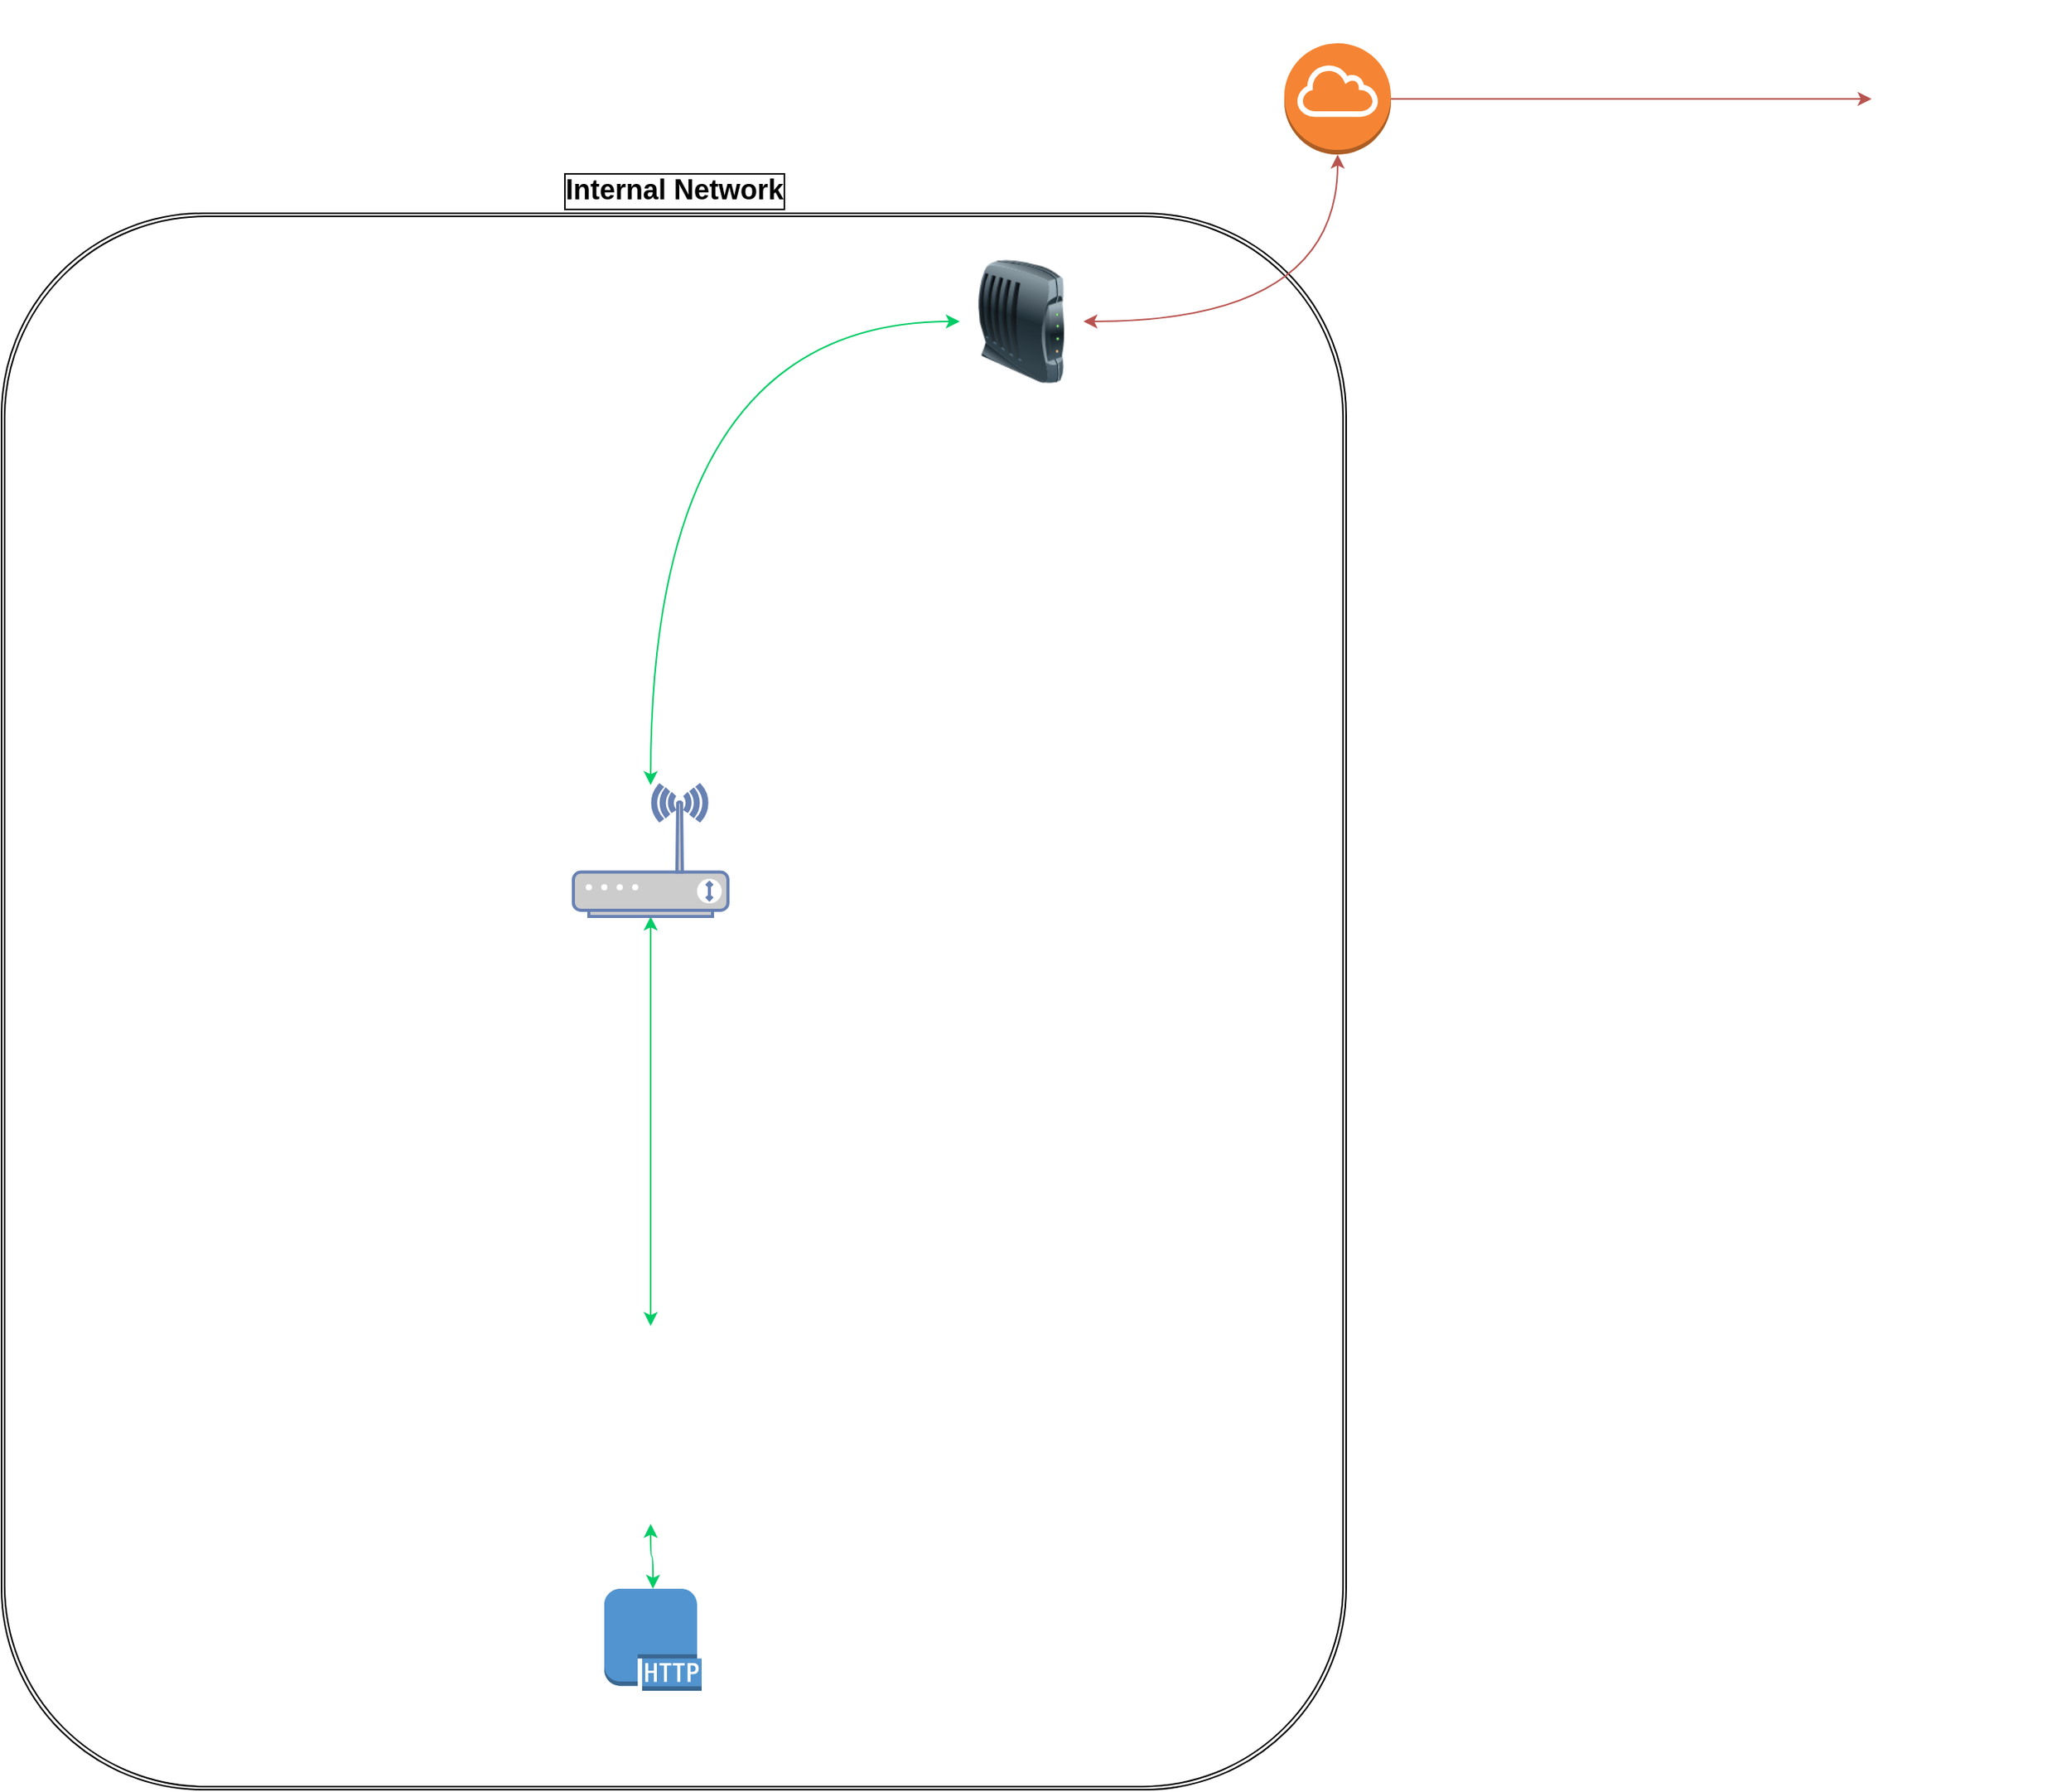 <mxfile version="18.0.4" type="github"><diagram id="pVQxytGTDayc2jEEc_CP" name="페이지-1"><mxGraphModel dx="2300" dy="1267" grid="1" gridSize="10" guides="1" tooltips="1" connect="1" arrows="1" fold="1" page="1" pageScale="1" pageWidth="1654" pageHeight="1169" math="0" shadow="0"><root><mxCell id="0"/><mxCell id="1" parent="0"/><mxCell id="DquklN-0w3ACO9VQhsgp-13" value="Internal Network" style="shape=ext;double=1;rounded=1;gradientDirection=radial;shadow=0;glass=0;sketch=0;fillColor=none;verticalAlign=bottom;fontSize=18;fontStyle=1;horizontal=1;labelPosition=center;verticalLabelPosition=top;align=center;labelBackgroundColor=none;labelBorderColor=default;html=1;spacingTop=0;" vertex="1" parent="1"><mxGeometry x="60" y="170" width="870" height="1020" as="geometry"/></mxCell><mxCell id="DquklN-0w3ACO9VQhsgp-12" style="edgeStyle=orthogonalEdgeStyle;rounded=0;orthogonalLoop=1;jettySize=auto;html=1;curved=1;startArrow=classic;startFill=1;strokeColor=#00CC66;" edge="1" parent="1" source="DquklN-0w3ACO9VQhsgp-1" target="DquklN-0w3ACO9VQhsgp-11"><mxGeometry relative="1" as="geometry"/></mxCell><mxCell id="DquklN-0w3ACO9VQhsgp-1" value="" style="fontColor=#0066CC;verticalAlign=top;verticalLabelPosition=bottom;labelPosition=center;align=center;html=1;outlineConnect=0;fillColor=#CCCCCC;strokeColor=#6881B3;gradientColor=none;gradientDirection=north;strokeWidth=2;shape=mxgraph.networks.wireless_modem;" vertex="1" parent="1"><mxGeometry x="430" y="540" width="100" height="85" as="geometry"/></mxCell><mxCell id="DquklN-0w3ACO9VQhsgp-7" style="edgeStyle=orthogonalEdgeStyle;rounded=0;orthogonalLoop=1;jettySize=auto;html=1;elbow=vertical;fillColor=#f8cecc;strokeColor=#b85450;curved=1;startArrow=classic;startFill=1;" edge="1" parent="1" source="DquklN-0w3ACO9VQhsgp-5" target="DquklN-0w3ACO9VQhsgp-6"><mxGeometry relative="1" as="geometry"/></mxCell><mxCell id="DquklN-0w3ACO9VQhsgp-8" value="" style="edgeStyle=orthogonalEdgeStyle;rounded=0;orthogonalLoop=1;jettySize=auto;html=1;curved=1;startArrow=classic;startFill=1;strokeColor=#00CC66;" edge="1" parent="1" source="DquklN-0w3ACO9VQhsgp-5" target="DquklN-0w3ACO9VQhsgp-1"><mxGeometry relative="1" as="geometry"/></mxCell><mxCell id="DquklN-0w3ACO9VQhsgp-5" value="" style="image;html=1;image=img/lib/clip_art/networking/Modem_128x128.png" vertex="1" parent="1"><mxGeometry x="680" y="200" width="80" height="80" as="geometry"/></mxCell><mxCell id="DquklN-0w3ACO9VQhsgp-16" style="edgeStyle=orthogonalEdgeStyle;curved=1;rounded=0;orthogonalLoop=1;jettySize=auto;html=1;fontSize=11;startArrow=none;startFill=0;elbow=vertical;strokeColor=#b85450;fillColor=#f8cecc;" edge="1" parent="1" source="DquklN-0w3ACO9VQhsgp-6" target="DquklN-0w3ACO9VQhsgp-15"><mxGeometry relative="1" as="geometry"/></mxCell><mxCell id="DquklN-0w3ACO9VQhsgp-6" value="" style="outlineConnect=0;dashed=0;verticalLabelPosition=bottom;verticalAlign=top;align=center;html=1;shape=mxgraph.aws3.internet_gateway;fillColor=#F58534;gradientColor=none;" vertex="1" parent="1"><mxGeometry x="890" y="60" width="69" height="72" as="geometry"/></mxCell><mxCell id="DquklN-0w3ACO9VQhsgp-11" value="" style="shape=image;html=1;verticalAlign=top;verticalLabelPosition=bottom;labelBackgroundColor=#ffffff;imageAspect=0;aspect=fixed;image=https://cdn1.iconfinder.com/data/icons/fruit-136/64/Fruit_iconfree_Filled_Outline_raspberry-healthy-organic-food-fruit_icon-128.png" vertex="1" parent="1"><mxGeometry x="416" y="890" width="128" height="128" as="geometry"/></mxCell><mxCell id="DquklN-0w3ACO9VQhsgp-15" value="" style="shape=image;html=1;verticalAlign=top;verticalLabelPosition=bottom;labelBackgroundColor=#ffffff;imageAspect=0;aspect=fixed;image=https://cdn0.iconfinder.com/data/icons/social-network-9/50/29-128.png;shadow=0;glass=0;labelBorderColor=default;sketch=0;fontSize=18;fillColor=none;gradientColor=#00FFFF;gradientDirection=radial;" vertex="1" parent="1"><mxGeometry x="1270" y="32" width="128" height="128" as="geometry"/></mxCell><mxCell id="DquklN-0w3ACO9VQhsgp-18" value="" style="edgeStyle=orthogonalEdgeStyle;curved=1;rounded=0;orthogonalLoop=1;jettySize=auto;html=1;fontSize=18;startArrow=classic;startFill=1;strokeColor=#00CC66;elbow=vertical;" edge="1" parent="1" source="DquklN-0w3ACO9VQhsgp-17" target="DquklN-0w3ACO9VQhsgp-11"><mxGeometry relative="1" as="geometry"/></mxCell><mxCell id="DquklN-0w3ACO9VQhsgp-17" value="" style="outlineConnect=0;dashed=0;verticalLabelPosition=bottom;verticalAlign=top;align=center;html=1;shape=mxgraph.aws3.http_protocol;fillColor=#5294CF;gradientColor=none;shadow=0;glass=0;labelBackgroundColor=none;labelBorderColor=default;sketch=0;fontSize=18;" vertex="1" parent="1"><mxGeometry x="450" y="1060" width="63" height="66" as="geometry"/></mxCell></root></mxGraphModel></diagram></mxfile>